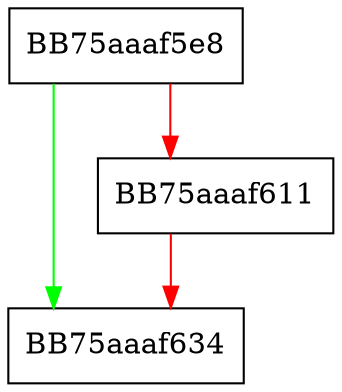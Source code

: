 digraph RawRead {
  node [shape="box"];
  graph [splines=ortho];
  BB75aaaf5e8 -> BB75aaaf634 [color="green"];
  BB75aaaf5e8 -> BB75aaaf611 [color="red"];
  BB75aaaf611 -> BB75aaaf634 [color="red"];
}